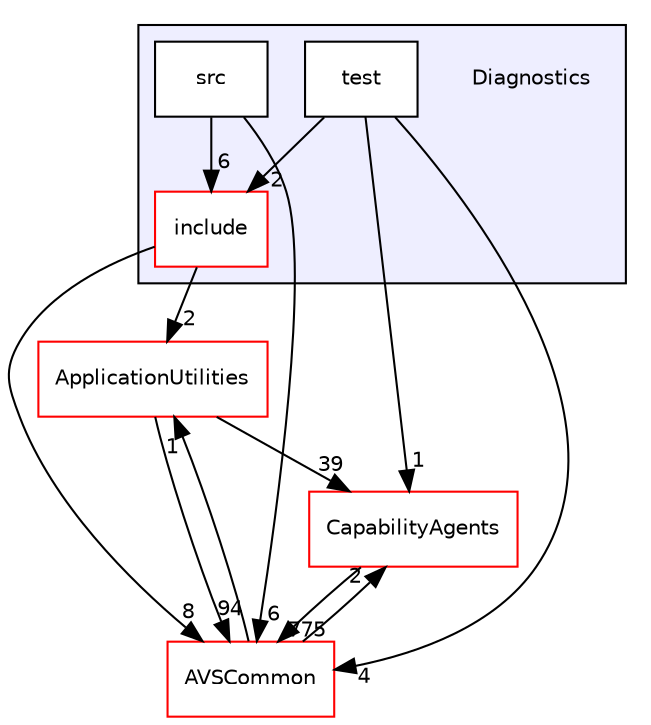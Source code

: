 digraph "/home/ANT.AMAZON.COM/womw/workplace/1.19_release/doxy/avs-device-sdk/Diagnostics" {
  compound=true
  node [ fontsize="10", fontname="Helvetica"];
  edge [ labelfontsize="10", labelfontname="Helvetica"];
  subgraph clusterdir_335e938d2c12c5a13717c0a8a9316e75 {
    graph [ bgcolor="#eeeeff", pencolor="black", label="" URL="dir_335e938d2c12c5a13717c0a8a9316e75.html"];
    dir_335e938d2c12c5a13717c0a8a9316e75 [shape=plaintext label="Diagnostics"];
    dir_da899f3576e38456bdc4f53131d76ce4 [shape=box label="include" color="red" fillcolor="white" style="filled" URL="dir_da899f3576e38456bdc4f53131d76ce4.html"];
    dir_be7e7e65878ed3932b90a0c807e6b6dd [shape=box label="src" color="black" fillcolor="white" style="filled" URL="dir_be7e7e65878ed3932b90a0c807e6b6dd.html"];
    dir_e24e5347f28b4945433e2579030e887b [shape=box label="test" color="black" fillcolor="white" style="filled" URL="dir_e24e5347f28b4945433e2579030e887b.html"];
  }
  dir_748b5abbb33df61eda67007924a1a0cb [shape=box label="ApplicationUtilities" fillcolor="white" style="filled" color="red" URL="dir_748b5abbb33df61eda67007924a1a0cb.html"];
  dir_7cf910bd1d7603f12ef47ff650cec893 [shape=box label="CapabilityAgents" fillcolor="white" style="filled" color="red" URL="dir_7cf910bd1d7603f12ef47ff650cec893.html"];
  dir_13e65effb2bde530b17b3d5eefcd0266 [shape=box label="AVSCommon" fillcolor="white" style="filled" color="red" URL="dir_13e65effb2bde530b17b3d5eefcd0266.html"];
  dir_be7e7e65878ed3932b90a0c807e6b6dd->dir_13e65effb2bde530b17b3d5eefcd0266 [headlabel="6", labeldistance=1.5 headhref="dir_000293_000017.html"];
  dir_be7e7e65878ed3932b90a0c807e6b6dd->dir_da899f3576e38456bdc4f53131d76ce4 [headlabel="6", labeldistance=1.5 headhref="dir_000293_000291.html"];
  dir_748b5abbb33df61eda67007924a1a0cb->dir_7cf910bd1d7603f12ef47ff650cec893 [headlabel="39", labeldistance=1.5 headhref="dir_000028_000056.html"];
  dir_748b5abbb33df61eda67007924a1a0cb->dir_13e65effb2bde530b17b3d5eefcd0266 [headlabel="94", labeldistance=1.5 headhref="dir_000028_000017.html"];
  dir_e24e5347f28b4945433e2579030e887b->dir_7cf910bd1d7603f12ef47ff650cec893 [headlabel="1", labeldistance=1.5 headhref="dir_000294_000056.html"];
  dir_e24e5347f28b4945433e2579030e887b->dir_13e65effb2bde530b17b3d5eefcd0266 [headlabel="4", labeldistance=1.5 headhref="dir_000294_000017.html"];
  dir_e24e5347f28b4945433e2579030e887b->dir_da899f3576e38456bdc4f53131d76ce4 [headlabel="2", labeldistance=1.5 headhref="dir_000294_000291.html"];
  dir_7cf910bd1d7603f12ef47ff650cec893->dir_13e65effb2bde530b17b3d5eefcd0266 [headlabel="775", labeldistance=1.5 headhref="dir_000056_000017.html"];
  dir_13e65effb2bde530b17b3d5eefcd0266->dir_748b5abbb33df61eda67007924a1a0cb [headlabel="1", labeldistance=1.5 headhref="dir_000017_000028.html"];
  dir_13e65effb2bde530b17b3d5eefcd0266->dir_7cf910bd1d7603f12ef47ff650cec893 [headlabel="2", labeldistance=1.5 headhref="dir_000017_000056.html"];
  dir_da899f3576e38456bdc4f53131d76ce4->dir_748b5abbb33df61eda67007924a1a0cb [headlabel="2", labeldistance=1.5 headhref="dir_000291_000028.html"];
  dir_da899f3576e38456bdc4f53131d76ce4->dir_13e65effb2bde530b17b3d5eefcd0266 [headlabel="8", labeldistance=1.5 headhref="dir_000291_000017.html"];
}
